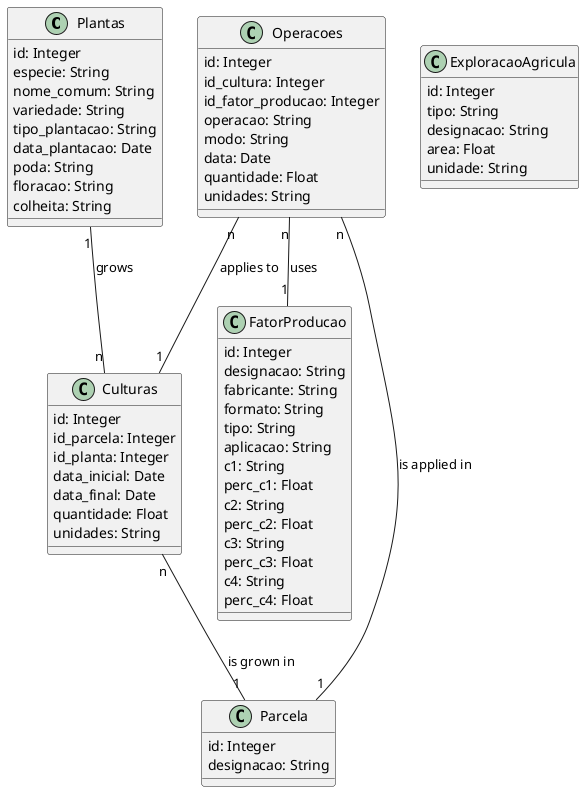 @startuml domain_model

class Plantas {
    id: Integer
    especie: String
    nome_comum: String
    variedade: String
    tipo_plantacao: String
    data_plantacao: Date
    poda: String
    floracao: String
    colheita: String
}

class FatorProducao {
    id: Integer
    designacao: String
    fabricante: String
    formato: String
    tipo: String
    aplicacao: String
    c1: String
    perc_c1: Float
    c2: String
    perc_c2: Float
    c3: String
    perc_c3: Float
    c4: String
    perc_c4: Float
}

class ExploracaoAgricula {
    id: Integer
    tipo: String    
    designacao: String
    area: Float
    unidade: String
}

class Culturas {
    id: Integer
    id_parcela: Integer
    id_planta: Integer
    data_inicial: Date
    data_final: Date
    quantidade: Float
    unidades: String
}

class Operacoes {
    id: Integer
    id_cultura: Integer
    id_fator_producao: Integer
    operacao: String
    modo: String
    data: Date
    quantidade: Float
    unidades: String
}

class Parcela {
    id: Integer
    designacao: String
}

Plantas "1" -- "n" Culturas : grows
Culturas "n" -- "1" Parcela : is grown in
Operacoes "n" -- "1" Culturas : applies to
Operacoes "n" -- "1" FatorProducao : uses
Operacoes "n" -- "1" Parcela : is applied in

@enduml
